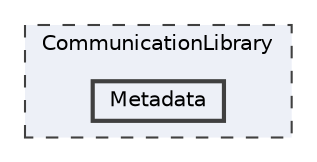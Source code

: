 digraph "CommunicationLibrary/Metadata"
{
 // LATEX_PDF_SIZE
  bgcolor="transparent";
  edge [fontname=Helvetica,fontsize=10,labelfontname=Helvetica,labelfontsize=10];
  node [fontname=Helvetica,fontsize=10,shape=box,height=0.2,width=0.4];
  compound=true
  subgraph clusterdir_09bacaa5f41a1292cd7c9ca32099ac35 {
    graph [ bgcolor="#edf0f7", pencolor="grey25", label="CommunicationLibrary", fontname=Helvetica,fontsize=10 style="filled,dashed", URL="dir_09bacaa5f41a1292cd7c9ca32099ac35.html",tooltip=""]
  dir_75ecea29f0395bc984b7b48cc649688e [label="Metadata", fillcolor="#edf0f7", color="grey25", style="filled,bold", URL="dir_75ecea29f0395bc984b7b48cc649688e.html",tooltip=""];
  }
}
